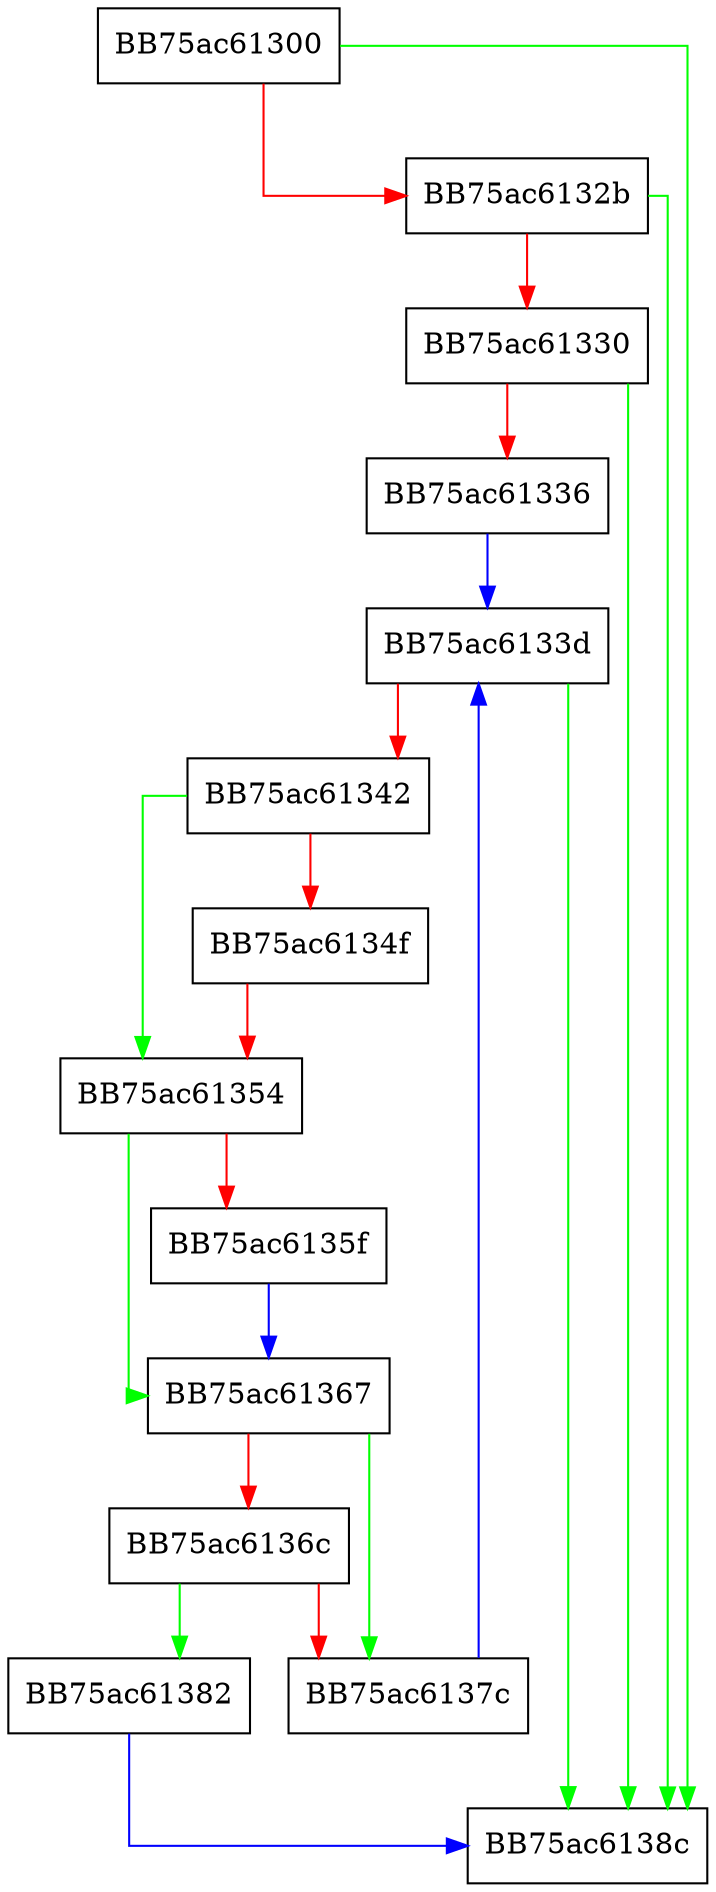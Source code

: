 digraph Analyze {
  node [shape="box"];
  graph [splines=ortho];
  BB75ac61300 -> BB75ac6138c [color="green"];
  BB75ac61300 -> BB75ac6132b [color="red"];
  BB75ac6132b -> BB75ac6138c [color="green"];
  BB75ac6132b -> BB75ac61330 [color="red"];
  BB75ac61330 -> BB75ac6138c [color="green"];
  BB75ac61330 -> BB75ac61336 [color="red"];
  BB75ac61336 -> BB75ac6133d [color="blue"];
  BB75ac6133d -> BB75ac6138c [color="green"];
  BB75ac6133d -> BB75ac61342 [color="red"];
  BB75ac61342 -> BB75ac61354 [color="green"];
  BB75ac61342 -> BB75ac6134f [color="red"];
  BB75ac6134f -> BB75ac61354 [color="red"];
  BB75ac61354 -> BB75ac61367 [color="green"];
  BB75ac61354 -> BB75ac6135f [color="red"];
  BB75ac6135f -> BB75ac61367 [color="blue"];
  BB75ac61367 -> BB75ac6137c [color="green"];
  BB75ac61367 -> BB75ac6136c [color="red"];
  BB75ac6136c -> BB75ac61382 [color="green"];
  BB75ac6136c -> BB75ac6137c [color="red"];
  BB75ac6137c -> BB75ac6133d [color="blue"];
  BB75ac61382 -> BB75ac6138c [color="blue"];
}